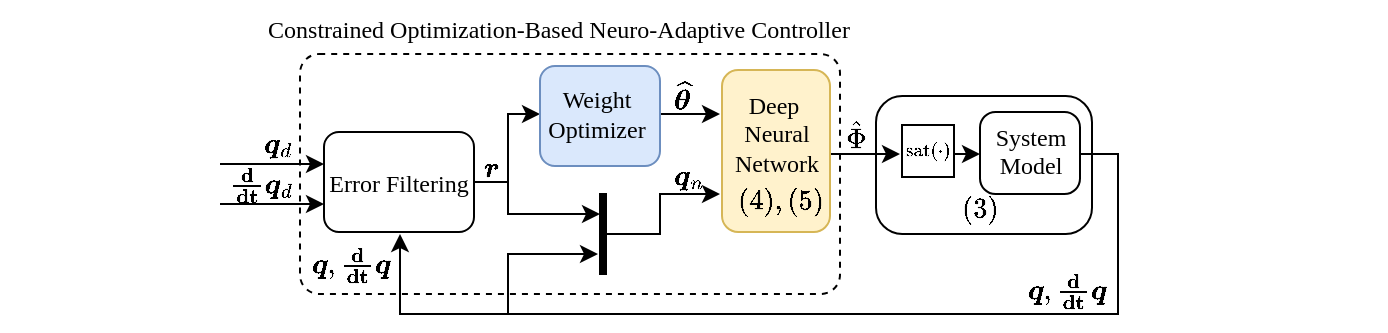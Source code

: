 <mxfile version="27.0.9">
  <diagram name="Page-1" id="H3oKLqlX0tTp-uY2Kpaz">
    <mxGraphModel dx="679" dy="409" grid="1" gridSize="10" guides="1" tooltips="1" connect="1" arrows="1" fold="1" page="1" pageScale="1" pageWidth="850" pageHeight="1100" math="1" shadow="0">
      <root>
        <mxCell id="0" />
        <mxCell id="3jEwKh9Pe0ptTPQIIk5x-5" value="Area" style="locked=1;" parent="0" />
        <mxCell id="3jEwKh9Pe0ptTPQIIk5x-69" value="" style="rounded=1;whiteSpace=wrap;html=1;dashed=1;fillColor=none;arcSize=8;" parent="3jEwKh9Pe0ptTPQIIk5x-5" vertex="1">
          <mxGeometry x="160" y="310" width="270" height="120" as="geometry" />
        </mxCell>
        <mxCell id="3jEwKh9Pe0ptTPQIIk5x-4" value="Lines" style="locked=1;" parent="0" />
        <mxCell id="3jEwKh9Pe0ptTPQIIk5x-16" value="" style="endArrow=classic;html=1;rounded=0;" parent="3jEwKh9Pe0ptTPQIIk5x-4" edge="1">
          <mxGeometry width="50" height="50" relative="1" as="geometry">
            <mxPoint x="120" y="365" as="sourcePoint" />
            <mxPoint x="172" y="365" as="targetPoint" />
          </mxGeometry>
        </mxCell>
        <mxCell id="3jEwKh9Pe0ptTPQIIk5x-17" value="" style="endArrow=classic;html=1;rounded=0;" parent="3jEwKh9Pe0ptTPQIIk5x-4" edge="1">
          <mxGeometry width="50" height="50" relative="1" as="geometry">
            <mxPoint x="120" y="385" as="sourcePoint" />
            <mxPoint x="172" y="385" as="targetPoint" />
          </mxGeometry>
        </mxCell>
        <mxCell id="3jEwKh9Pe0ptTPQIIk5x-20" value="" style="endArrow=classic;html=1;rounded=0;" parent="3jEwKh9Pe0ptTPQIIk5x-4" edge="1">
          <mxGeometry width="50" height="50" relative="1" as="geometry">
            <mxPoint x="244" y="374" as="sourcePoint" />
            <mxPoint x="310" y="390" as="targetPoint" />
            <Array as="points">
              <mxPoint x="264" y="374" />
              <mxPoint x="264" y="390" />
            </Array>
          </mxGeometry>
        </mxCell>
        <mxCell id="3jEwKh9Pe0ptTPQIIk5x-22" value="" style="endArrow=classic;html=1;rounded=0;" parent="3jEwKh9Pe0ptTPQIIk5x-4" edge="1">
          <mxGeometry width="50" height="50" relative="1" as="geometry">
            <mxPoint x="425" y="360" as="sourcePoint" />
            <mxPoint x="460" y="360" as="targetPoint" />
          </mxGeometry>
        </mxCell>
        <mxCell id="3jEwKh9Pe0ptTPQIIk5x-23" value="" style="endArrow=classic;html=1;rounded=0;" parent="3jEwKh9Pe0ptTPQIIk5x-4" edge="1">
          <mxGeometry width="50" height="50" relative="1" as="geometry">
            <mxPoint x="540" y="360" as="sourcePoint" />
            <mxPoint x="309" y="410" as="targetPoint" />
            <Array as="points">
              <mxPoint x="569" y="360" />
              <mxPoint x="569" y="440" />
              <mxPoint x="264" y="440" />
              <mxPoint x="264" y="410" />
            </Array>
          </mxGeometry>
        </mxCell>
        <mxCell id="3jEwKh9Pe0ptTPQIIk5x-37" value="" style="endArrow=classic;html=1;rounded=0;" parent="3jEwKh9Pe0ptTPQIIk5x-4" edge="1">
          <mxGeometry width="50" height="50" relative="1" as="geometry">
            <mxPoint x="310" y="400" as="sourcePoint" />
            <mxPoint x="370" y="380" as="targetPoint" />
            <Array as="points">
              <mxPoint x="340" y="400" />
              <mxPoint x="340" y="380" />
            </Array>
          </mxGeometry>
        </mxCell>
        <mxCell id="Q-mhqSvsPF1NudLkKP7M-14" value="" style="endArrow=classic;html=1;rounded=0;" parent="3jEwKh9Pe0ptTPQIIk5x-4" edge="1">
          <mxGeometry width="50" height="50" relative="1" as="geometry">
            <mxPoint x="280" y="440" as="sourcePoint" />
            <mxPoint x="210" y="400" as="targetPoint" />
            <Array as="points">
              <mxPoint x="210" y="440" />
            </Array>
          </mxGeometry>
        </mxCell>
        <mxCell id="Q-mhqSvsPF1NudLkKP7M-17" value="" style="endArrow=classic;html=1;rounded=0;" parent="3jEwKh9Pe0ptTPQIIk5x-4" edge="1">
          <mxGeometry width="50" height="50" relative="1" as="geometry">
            <mxPoint x="264" y="374" as="sourcePoint" />
            <mxPoint x="280" y="340" as="targetPoint" />
            <Array as="points">
              <mxPoint x="264" y="340" />
            </Array>
          </mxGeometry>
        </mxCell>
        <mxCell id="Q-mhqSvsPF1NudLkKP7M-19" value="" style="endArrow=classic;html=1;rounded=0;" parent="3jEwKh9Pe0ptTPQIIk5x-4" edge="1">
          <mxGeometry width="50" height="50" relative="1" as="geometry">
            <mxPoint x="480" y="360" as="sourcePoint" />
            <mxPoint x="500" y="360" as="targetPoint" />
          </mxGeometry>
        </mxCell>
        <mxCell id="UhmLuEQKw8K-RZWU0Ll9-4" value="" style="endArrow=classic;html=1;rounded=0;" parent="3jEwKh9Pe0ptTPQIIk5x-4" edge="1">
          <mxGeometry width="50" height="50" relative="1" as="geometry">
            <mxPoint x="340" y="340" as="sourcePoint" />
            <mxPoint x="370" y="340" as="targetPoint" />
          </mxGeometry>
        </mxCell>
        <mxCell id="1" value="Blocks" style="locked=1;" parent="0" />
        <mxCell id="3jEwKh9Pe0ptTPQIIk5x-11" value="" style="rounded=1;whiteSpace=wrap;html=1;arcSize=19;fillColor=none;" parent="1" vertex="1">
          <mxGeometry x="448" y="331" width="108" height="69" as="geometry" />
        </mxCell>
        <mxCell id="3jEwKh9Pe0ptTPQIIk5x-15" value="" style="rounded=0;whiteSpace=wrap;html=1;fillColor=#000000;rotation=-180;" parent="1" vertex="1">
          <mxGeometry x="310" y="380" width="3" height="40" as="geometry" />
        </mxCell>
        <mxCell id="3jEwKh9Pe0ptTPQIIk5x-18" value="" style="rounded=1;whiteSpace=wrap;html=1;" parent="1" vertex="1">
          <mxGeometry x="172" y="349" width="75" height="50" as="geometry" />
        </mxCell>
        <mxCell id="3jEwKh9Pe0ptTPQIIk5x-49" value="" style="rounded=1;whiteSpace=wrap;html=1;fillColor=#dae8fc;strokeColor=#6c8ebf;" parent="1" vertex="1">
          <mxGeometry x="280" y="316" width="60" height="50" as="geometry" />
        </mxCell>
        <mxCell id="3jEwKh9Pe0ptTPQIIk5x-51" value="" style="rounded=1;whiteSpace=wrap;html=1;fillColor=#fff2cc;strokeColor=#d6b656;" parent="1" vertex="1">
          <mxGeometry x="371" y="318" width="54" height="81" as="geometry" />
        </mxCell>
        <mxCell id="UhmLuEQKw8K-RZWU0Ll9-1" value="" style="whiteSpace=wrap;html=1;aspect=fixed;" parent="1" vertex="1">
          <mxGeometry x="461" y="345.5" width="26" height="26" as="geometry" />
        </mxCell>
        <mxCell id="leDf2CsrQkZODEgR6sBD-1" value="" style="rounded=1;whiteSpace=wrap;html=1;arcSize=19;" parent="1" vertex="1">
          <mxGeometry x="500" y="339" width="50" height="41" as="geometry" />
        </mxCell>
        <mxCell id="3jEwKh9Pe0ptTPQIIk5x-3" value="Math" style="locked=1;" parent="0" />
        <mxCell id="3jEwKh9Pe0ptTPQIIk5x-26" value="$$\boldsymbol{q}_d$$" style="text;html=1;align=center;verticalAlign=middle;resizable=0;points=[];autosize=1;strokeColor=none;fillColor=none;" parent="3jEwKh9Pe0ptTPQIIk5x-3" vertex="1">
          <mxGeometry x="79" y="340" width="140" height="30" as="geometry" />
        </mxCell>
        <mxCell id="3jEwKh9Pe0ptTPQIIk5x-29" value="$$\boldsymbol&amp;nbsp;{\tfrac{\rm{d}}{\rm{d}t}&amp;nbsp;q}_d$$" style="text;html=1;align=center;verticalAlign=middle;resizable=0;points=[];autosize=1;strokeColor=none;fillColor=none;" parent="3jEwKh9Pe0ptTPQIIk5x-3" vertex="1">
          <mxGeometry x="10" y="360" width="260" height="30" as="geometry" />
        </mxCell>
        <mxCell id="3jEwKh9Pe0ptTPQIIk5x-30" value="$$\widehat{\boldsymbol{\theta}}$$" style="text;html=1;align=center;verticalAlign=middle;resizable=0;points=[];autosize=1;strokeColor=none;fillColor=none;" parent="3jEwKh9Pe0ptTPQIIk5x-3" vertex="1">
          <mxGeometry x="251" y="316" width="200" height="30" as="geometry" />
        </mxCell>
        <mxCell id="3jEwKh9Pe0ptTPQIIk5x-44" value="$$\boldsymbol r$$" style="text;html=1;align=center;verticalAlign=middle;resizable=0;points=[];autosize=1;strokeColor=none;fillColor=none;" parent="3jEwKh9Pe0ptTPQIIk5x-3" vertex="1">
          <mxGeometry x="195" y="352" width="120" height="30" as="geometry" />
        </mxCell>
        <mxCell id="3jEwKh9Pe0ptTPQIIk5x-77" value="$$\rm sat(\cdot)$$" style="text;html=1;align=center;verticalAlign=middle;resizable=0;points=[];autosize=1;strokeColor=none;fillColor=none;fontSize=8;" parent="3jEwKh9Pe0ptTPQIIk5x-3" vertex="1">
          <mxGeometry x="429" y="348" width="90" height="20" as="geometry" />
        </mxCell>
        <mxCell id="3jEwKh9Pe0ptTPQIIk5x-78" value="$$\boldsymbol{q}_{n}$$" style="text;html=1;align=center;verticalAlign=middle;resizable=0;points=[];autosize=1;strokeColor=none;fillColor=none;" parent="3jEwKh9Pe0ptTPQIIk5x-3" vertex="1">
          <mxGeometry x="279" y="356" width="150" height="30" as="geometry" />
        </mxCell>
        <mxCell id="Q-mhqSvsPF1NudLkKP7M-2" value="$$\boldsymbol{q},\boldsymbol{\tfrac{\rm{d}}{\rm{d}t} q}$$" style="text;html=1;align=center;verticalAlign=middle;resizable=0;points=[];autosize=1;strokeColor=none;fillColor=none;" parent="3jEwKh9Pe0ptTPQIIk5x-3" vertex="1">
          <mxGeometry x="25" y="400" width="320" height="30" as="geometry" />
        </mxCell>
        <mxCell id="YXTl3u4vy5jYAbG0ojDT-3" value="$$\hat\Phi$$" style="text;html=1;align=center;verticalAlign=middle;resizable=0;points=[];autosize=1;strokeColor=none;fillColor=none;fontSize=12;" parent="3jEwKh9Pe0ptTPQIIk5x-3" vertex="1">
          <mxGeometry x="393" y="336" width="90" height="30" as="geometry" />
        </mxCell>
        <mxCell id="UhmLuEQKw8K-RZWU0Ll9-6" value="$$\boldsymbol{q},\boldsymbol{\tfrac{\rm{d}}{\rm{d}t} q}$$" style="text;html=1;align=center;verticalAlign=middle;resizable=0;points=[];autosize=1;strokeColor=none;fillColor=none;" parent="3jEwKh9Pe0ptTPQIIk5x-3" vertex="1">
          <mxGeometry x="383" y="413" width="320" height="30" as="geometry" />
        </mxCell>
        <mxCell id="3jEwKh9Pe0ptTPQIIk5x-6" value="Names" style="" parent="0" />
        <mxCell id="3jEwKh9Pe0ptTPQIIk5x-52" value="Weight&lt;div&gt;Optimizer&lt;/div&gt;" style="text;html=1;align=center;verticalAlign=middle;resizable=0;points=[];autosize=1;strokeColor=none;fillColor=none;fontFamily=Times New Roman;" parent="3jEwKh9Pe0ptTPQIIk5x-6" vertex="1">
          <mxGeometry x="273" y="320" width="70" height="40" as="geometry" />
        </mxCell>
        <mxCell id="3jEwKh9Pe0ptTPQIIk5x-72" value="Deep&amp;nbsp;&lt;div&gt;Neural&lt;div&gt;Network&lt;/div&gt;&lt;/div&gt;" style="text;html=1;align=center;verticalAlign=middle;resizable=0;points=[];autosize=1;strokeColor=none;fillColor=none;fontFamily=Times New Roman;" parent="3jEwKh9Pe0ptTPQIIk5x-6" vertex="1">
          <mxGeometry x="363" y="320" width="70" height="60" as="geometry" />
        </mxCell>
        <mxCell id="RQTAaq4a4_ipLARYYstB-5" value="&lt;div&gt;System&lt;/div&gt;&lt;div&gt;Model&lt;/div&gt;&lt;div&gt;&lt;br&gt;&lt;/div&gt;" style="text;html=1;align=center;verticalAlign=middle;resizable=0;points=[];autosize=1;strokeColor=none;fillColor=none;fontFamily=Times New Roman;" parent="3jEwKh9Pe0ptTPQIIk5x-6" vertex="1">
          <mxGeometry x="495" y="336" width="60" height="60" as="geometry" />
        </mxCell>
        <mxCell id="Q-mhqSvsPF1NudLkKP7M-24" value="Error Filtering" style="text;html=1;align=center;verticalAlign=middle;resizable=0;points=[];autosize=1;strokeColor=none;fillColor=none;fontFamily=Times New Roman;" parent="3jEwKh9Pe0ptTPQIIk5x-6" vertex="1">
          <mxGeometry x="164" y="360" width="90" height="30" as="geometry" />
        </mxCell>
        <mxCell id="jXpnGiK7oi-8-GfHfyG--2" value="Constrained Optimization-Based Neuro-Adaptive Controller" style="text;html=1;align=center;verticalAlign=middle;resizable=0;points=[];autosize=1;strokeColor=none;fillColor=none;fontFamily=Times New Roman;" parent="3jEwKh9Pe0ptTPQIIk5x-6" vertex="1">
          <mxGeometry x="134" y="283" width="310" height="30" as="geometry" />
        </mxCell>
        <mxCell id="8JliXiu9Jx-dk9qfxCAc-1" value="$$(3)$$" style="text;html=1;align=center;verticalAlign=middle;resizable=0;points=[];autosize=1;strokeColor=none;fillColor=none;" vertex="1" parent="3jEwKh9Pe0ptTPQIIk5x-6">
          <mxGeometry x="470" y="373" width="60" height="30" as="geometry" />
        </mxCell>
        <mxCell id="8JliXiu9Jx-dk9qfxCAc-2" value="$$(4),(5)$$" style="text;html=1;align=center;verticalAlign=middle;resizable=0;points=[];autosize=1;strokeColor=none;fillColor=none;" vertex="1" parent="3jEwKh9Pe0ptTPQIIk5x-6">
          <mxGeometry x="360" y="369" width="80" height="30" as="geometry" />
        </mxCell>
      </root>
    </mxGraphModel>
  </diagram>
</mxfile>
